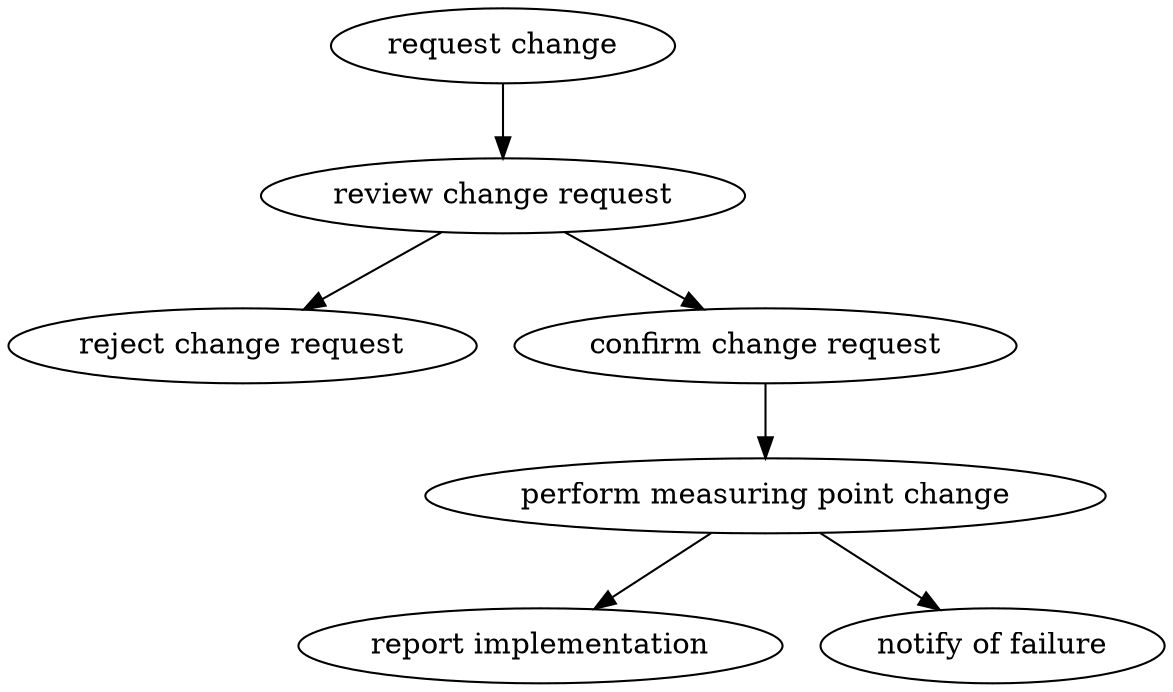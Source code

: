 strict digraph "doc-10.9" {
	graph [name="doc-10.9"];
	"request change"	[attrs="{'type': 'Activity', 'label': 'request change'}"];
	"review change request"	[attrs="{'type': 'Activity', 'label': 'review change request'}"];
	"request change" -> "review change request"	[attrs="{'type': 'flow', 'label': 'flow'}"];
	"reject change request"	[attrs="{'type': 'Activity', 'label': 'reject change request'}"];
	"review change request" -> "reject change request"	[attrs="{'type': 'flow', 'label': 'flow'}"];
	"confirm change request"	[attrs="{'type': 'Activity', 'label': 'confirm change request'}"];
	"review change request" -> "confirm change request"	[attrs="{'type': 'flow', 'label': 'flow'}"];
	"perform measuring point change"	[attrs="{'type': 'Activity', 'label': 'perform measuring point change'}"];
	"confirm change request" -> "perform measuring point change"	[attrs="{'type': 'flow', 'label': 'flow'}"];
	"report implementation"	[attrs="{'type': 'Activity', 'label': 'report implementation'}"];
	"perform measuring point change" -> "report implementation"	[attrs="{'type': 'flow', 'label': 'flow'}"];
	"notify of failure"	[attrs="{'type': 'Activity', 'label': 'notify of failure'}"];
	"perform measuring point change" -> "notify of failure"	[attrs="{'type': 'flow', 'label': 'flow'}"];
}
